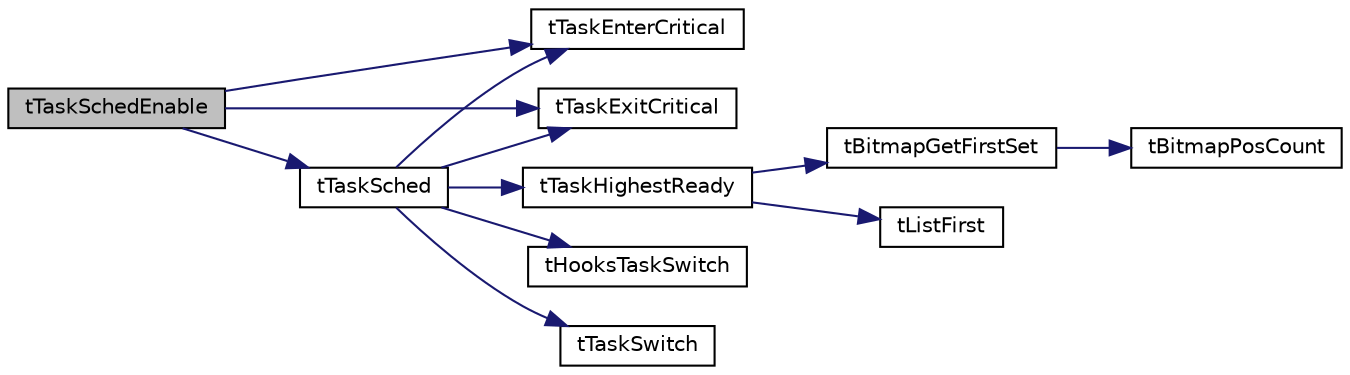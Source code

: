 digraph "tTaskSchedEnable"
{
  edge [fontname="Helvetica",fontsize="10",labelfontname="Helvetica",labelfontsize="10"];
  node [fontname="Helvetica",fontsize="10",shape=record];
  rankdir="LR";
  Node90 [label="tTaskSchedEnable",height=0.2,width=0.4,color="black", fillcolor="grey75", style="filled", fontcolor="black"];
  Node90 -> Node91 [color="midnightblue",fontsize="10",style="solid",fontname="Helvetica"];
  Node91 [label="tTaskEnterCritical",height=0.2,width=0.4,color="black", fillcolor="white", style="filled",URL="$tiny_o_s_8h.html#a16e475be7fbd0f261644dcfd819329aa"];
  Node90 -> Node92 [color="midnightblue",fontsize="10",style="solid",fontname="Helvetica"];
  Node92 [label="tTaskSched",height=0.2,width=0.4,color="black", fillcolor="white", style="filled",URL="$t_core_8c.html#aeb48f2b93febc962f23d9a6a72db9d8e",tooltip="任务调度接口。通过它来选择下一个具体的任务，然后切换至该任务运行。 "];
  Node92 -> Node91 [color="midnightblue",fontsize="10",style="solid",fontname="Helvetica"];
  Node92 -> Node93 [color="midnightblue",fontsize="10",style="solid",fontname="Helvetica"];
  Node93 [label="tTaskExitCritical",height=0.2,width=0.4,color="black", fillcolor="white", style="filled",URL="$tiny_o_s_8h.html#a21b4efbc4cb710d7d0e71678d2b13e53"];
  Node92 -> Node94 [color="midnightblue",fontsize="10",style="solid",fontname="Helvetica"];
  Node94 [label="tTaskHighestReady",height=0.2,width=0.4,color="black", fillcolor="white", style="filled",URL="$t_core_8c.html#ada227be7ca5dcd9fb8cd9f2f496d5c1c",tooltip="获取当前最高优先级且可运行的任务 "];
  Node94 -> Node95 [color="midnightblue",fontsize="10",style="solid",fontname="Helvetica"];
  Node95 [label="tBitmapGetFirstSet",height=0.2,width=0.4,color="black", fillcolor="white", style="filled",URL="$group___xE4_xBD_x8D_xE5_x9B_xBE_xE7_xBB_x93_xE6_x9E_x84.html#gae86fbb239ac4694acf71b11c7cc6b479"];
  Node95 -> Node96 [color="midnightblue",fontsize="10",style="solid",fontname="Helvetica"];
  Node96 [label="tBitmapPosCount",height=0.2,width=0.4,color="black", fillcolor="white", style="filled",URL="$group___xE4_xBD_x8D_xE5_x9B_xBE_xE7_xBB_x93_xE6_x9E_x84.html#ga24bbbd4e9273fa00e125cbf600c851c1"];
  Node94 -> Node97 [color="midnightblue",fontsize="10",style="solid",fontname="Helvetica"];
  Node97 [label="tListFirst",height=0.2,width=0.4,color="black", fillcolor="white", style="filled",URL="$group___xE5_x8F_x8C_xE5_x90_x91_xE9_x93_xBE_xE8_xA1_xA8.html#ga9203dd58a7f2dafed784c397861dd203"];
  Node92 -> Node98 [color="midnightblue",fontsize="10",style="solid",fontname="Helvetica"];
  Node98 [label="tHooksTaskSwitch",height=0.2,width=0.4,color="black", fillcolor="white", style="filled",URL="$t_hooks_8h.html#af5f3298fd391c362d819f3a765834091"];
  Node92 -> Node99 [color="midnightblue",fontsize="10",style="solid",fontname="Helvetica"];
  Node99 [label="tTaskSwitch",height=0.2,width=0.4,color="black", fillcolor="white", style="filled",URL="$tiny_o_s_8h.html#a0cd2c487eac7429325389fa3ee59867d"];
  Node90 -> Node93 [color="midnightblue",fontsize="10",style="solid",fontname="Helvetica"];
}
